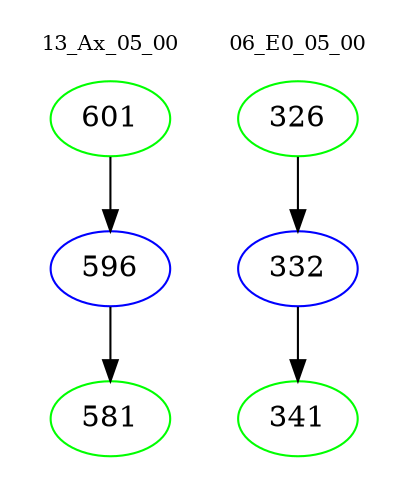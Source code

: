 digraph{
subgraph cluster_0 {
color = white
label = "13_Ax_05_00";
fontsize=10;
T0_601 [label="601", color="green"]
T0_601 -> T0_596 [color="black"]
T0_596 [label="596", color="blue"]
T0_596 -> T0_581 [color="black"]
T0_581 [label="581", color="green"]
}
subgraph cluster_1 {
color = white
label = "06_E0_05_00";
fontsize=10;
T1_326 [label="326", color="green"]
T1_326 -> T1_332 [color="black"]
T1_332 [label="332", color="blue"]
T1_332 -> T1_341 [color="black"]
T1_341 [label="341", color="green"]
}
}

